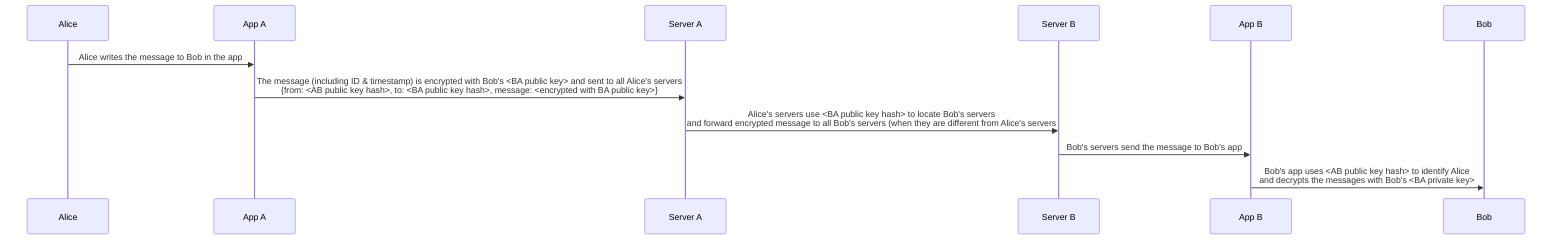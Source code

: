 sequenceDiagram
  participant Alice
  participant App A
  participant Server A
  participant Server B
  participant App B
  participant Bob
  Alice ->> App A: Alice writes the message to Bob in the app
  App A ->> Server A: The message (including ID & timestamp) is encrypted with Bob's <BA public key> and sent to all Alice's servers<br>{from: <AB public key hash>, to: <BA public key hash>, message: <encrypted with BA public key>}
  Server A ->> Server B: Alice's servers use <BA public key hash> to locate Bob's servers<br>and forward encrypted message to all Bob's servers (when they are different from Alice's servers
  Server B ->> App B: Bob's servers send the message to Bob's app
  App B ->> Bob: Bob's app uses <AB public key hash> to identify Alice<br>and decrypts the messages with Bob's <BA private key>